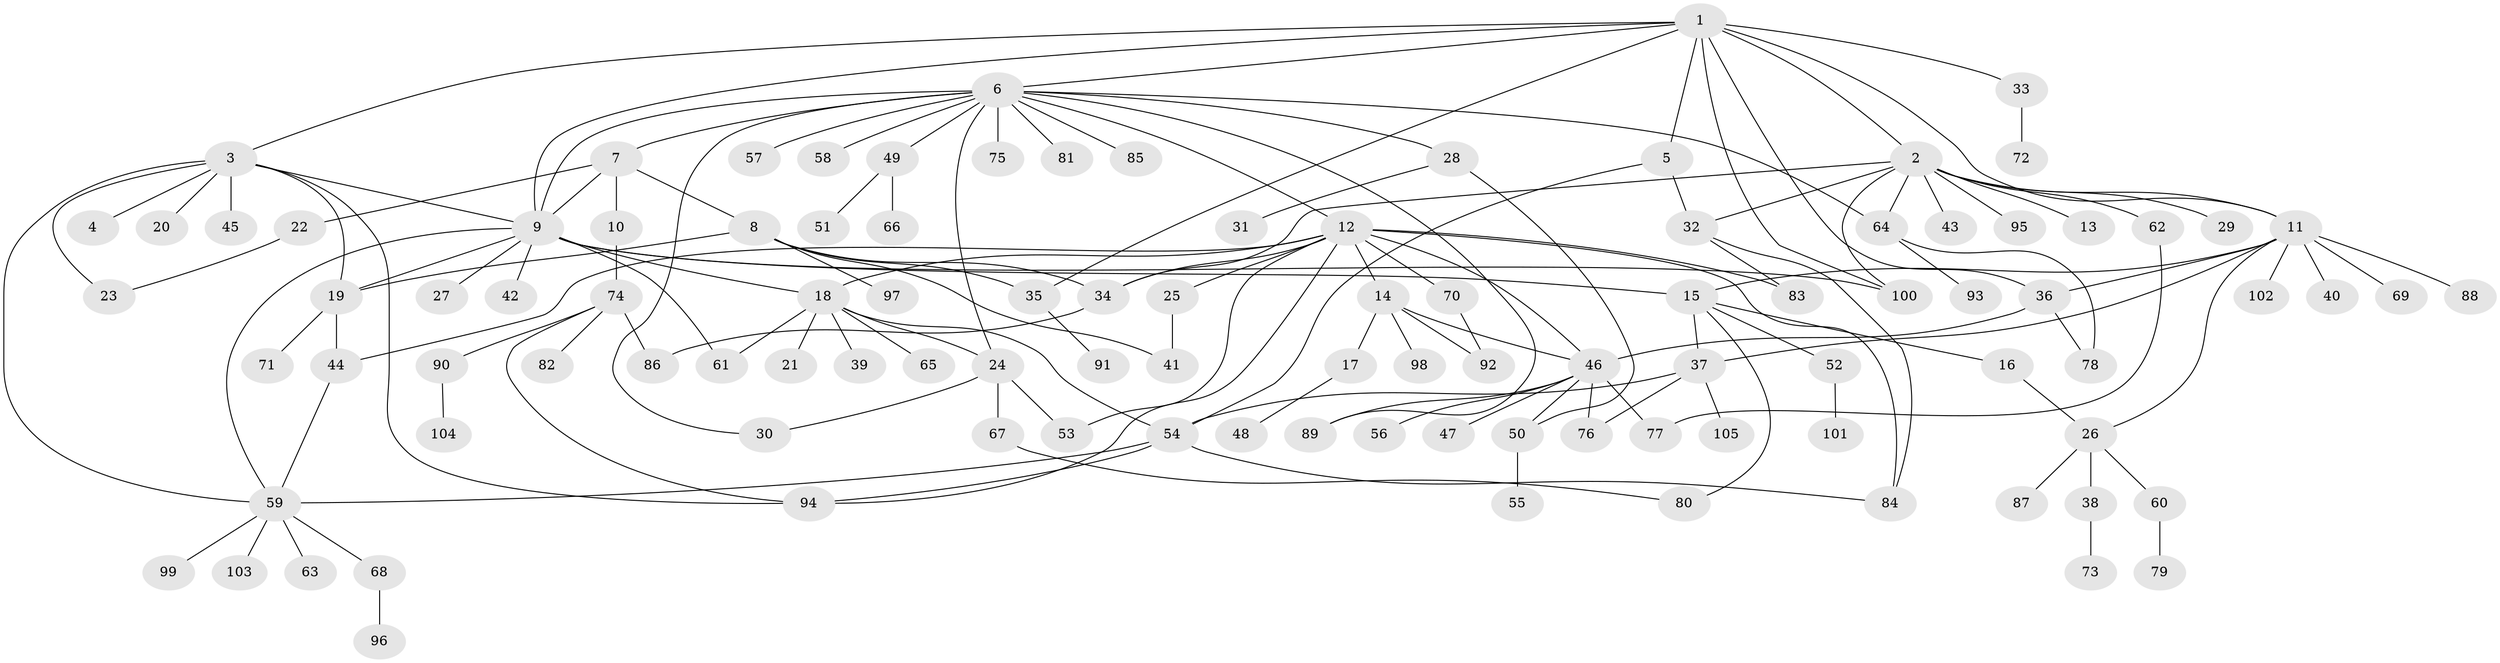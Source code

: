 // Generated by graph-tools (version 1.1) at 2025/48/03/09/25 04:48:01]
// undirected, 105 vertices, 150 edges
graph export_dot {
graph [start="1"]
  node [color=gray90,style=filled];
  1;
  2;
  3;
  4;
  5;
  6;
  7;
  8;
  9;
  10;
  11;
  12;
  13;
  14;
  15;
  16;
  17;
  18;
  19;
  20;
  21;
  22;
  23;
  24;
  25;
  26;
  27;
  28;
  29;
  30;
  31;
  32;
  33;
  34;
  35;
  36;
  37;
  38;
  39;
  40;
  41;
  42;
  43;
  44;
  45;
  46;
  47;
  48;
  49;
  50;
  51;
  52;
  53;
  54;
  55;
  56;
  57;
  58;
  59;
  60;
  61;
  62;
  63;
  64;
  65;
  66;
  67;
  68;
  69;
  70;
  71;
  72;
  73;
  74;
  75;
  76;
  77;
  78;
  79;
  80;
  81;
  82;
  83;
  84;
  85;
  86;
  87;
  88;
  89;
  90;
  91;
  92;
  93;
  94;
  95;
  96;
  97;
  98;
  99;
  100;
  101;
  102;
  103;
  104;
  105;
  1 -- 2;
  1 -- 3;
  1 -- 5;
  1 -- 6;
  1 -- 9;
  1 -- 11;
  1 -- 33;
  1 -- 35;
  1 -- 36;
  1 -- 100;
  2 -- 11;
  2 -- 13;
  2 -- 29;
  2 -- 32;
  2 -- 34;
  2 -- 43;
  2 -- 62;
  2 -- 64;
  2 -- 95;
  2 -- 100;
  3 -- 4;
  3 -- 9;
  3 -- 19;
  3 -- 20;
  3 -- 23;
  3 -- 45;
  3 -- 59;
  3 -- 94;
  5 -- 32;
  5 -- 54;
  6 -- 7;
  6 -- 9;
  6 -- 12;
  6 -- 24;
  6 -- 28;
  6 -- 30;
  6 -- 49;
  6 -- 57;
  6 -- 58;
  6 -- 64;
  6 -- 75;
  6 -- 81;
  6 -- 85;
  6 -- 89;
  7 -- 8;
  7 -- 9;
  7 -- 10;
  7 -- 22;
  8 -- 19;
  8 -- 34;
  8 -- 35;
  8 -- 41;
  8 -- 97;
  9 -- 15;
  9 -- 18;
  9 -- 19;
  9 -- 27;
  9 -- 42;
  9 -- 59;
  9 -- 61;
  9 -- 100;
  10 -- 74;
  11 -- 15;
  11 -- 26;
  11 -- 36;
  11 -- 37;
  11 -- 40;
  11 -- 69;
  11 -- 88;
  11 -- 102;
  12 -- 14;
  12 -- 18;
  12 -- 25;
  12 -- 34;
  12 -- 44;
  12 -- 46;
  12 -- 53;
  12 -- 70;
  12 -- 83;
  12 -- 84;
  12 -- 94;
  14 -- 17;
  14 -- 46;
  14 -- 92;
  14 -- 98;
  15 -- 16;
  15 -- 37;
  15 -- 52;
  15 -- 80;
  16 -- 26;
  17 -- 48;
  18 -- 21;
  18 -- 24;
  18 -- 39;
  18 -- 54;
  18 -- 61;
  18 -- 65;
  19 -- 44;
  19 -- 71;
  22 -- 23;
  24 -- 30;
  24 -- 53;
  24 -- 67;
  25 -- 41;
  26 -- 38;
  26 -- 60;
  26 -- 87;
  28 -- 31;
  28 -- 50;
  32 -- 83;
  32 -- 84;
  33 -- 72;
  34 -- 86;
  35 -- 91;
  36 -- 46;
  36 -- 78;
  37 -- 54;
  37 -- 76;
  37 -- 105;
  38 -- 73;
  44 -- 59;
  46 -- 47;
  46 -- 50;
  46 -- 56;
  46 -- 76;
  46 -- 77;
  46 -- 89;
  49 -- 51;
  49 -- 66;
  50 -- 55;
  52 -- 101;
  54 -- 59;
  54 -- 84;
  54 -- 94;
  59 -- 63;
  59 -- 68;
  59 -- 99;
  59 -- 103;
  60 -- 79;
  62 -- 77;
  64 -- 78;
  64 -- 93;
  67 -- 80;
  68 -- 96;
  70 -- 92;
  74 -- 82;
  74 -- 86;
  74 -- 90;
  74 -- 94;
  90 -- 104;
}
